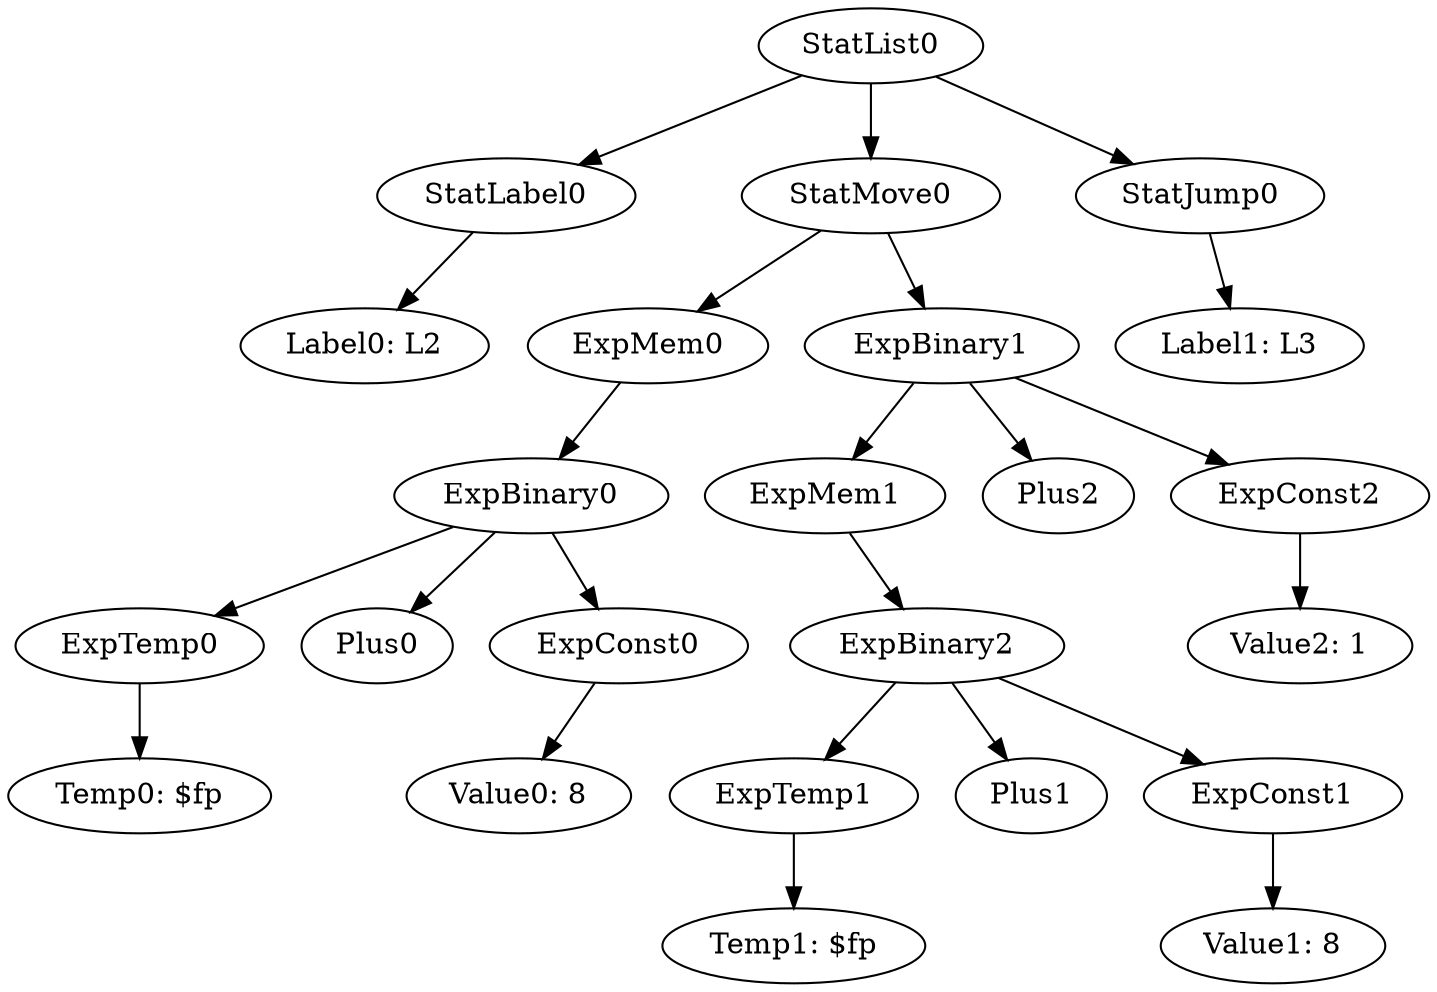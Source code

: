 digraph {
	ordering = out;
	StatJump0 -> "Label1: L3";
	ExpConst2 -> "Value2: 1";
	ExpBinary0 -> ExpTemp0;
	ExpBinary0 -> Plus0;
	ExpBinary0 -> ExpConst0;
	StatMove0 -> ExpMem0;
	StatMove0 -> ExpBinary1;
	ExpBinary2 -> ExpTemp1;
	ExpBinary2 -> Plus1;
	ExpBinary2 -> ExpConst1;
	ExpTemp0 -> "Temp0: $fp";
	StatList0 -> StatLabel0;
	StatList0 -> StatMove0;
	StatList0 -> StatJump0;
	StatLabel0 -> "Label0: L2";
	ExpMem1 -> ExpBinary2;
	ExpConst0 -> "Value0: 8";
	ExpBinary1 -> ExpMem1;
	ExpBinary1 -> Plus2;
	ExpBinary1 -> ExpConst2;
	ExpMem0 -> ExpBinary0;
	ExpTemp1 -> "Temp1: $fp";
	ExpConst1 -> "Value1: 8";
}

